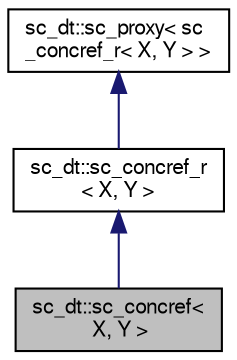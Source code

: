 digraph "sc_dt::sc_concref&lt; X, Y &gt;"
{
  edge [fontname="FreeSans",fontsize="10",labelfontname="FreeSans",labelfontsize="10"];
  node [fontname="FreeSans",fontsize="10",shape=record];
  Node3 [label="sc_dt::sc_concref\<\l X, Y \>",height=0.2,width=0.4,color="black", fillcolor="grey75", style="filled", fontcolor="black"];
  Node4 -> Node3 [dir="back",color="midnightblue",fontsize="10",style="solid",fontname="FreeSans"];
  Node4 [label="sc_dt::sc_concref_r\l\< X, Y \>",height=0.2,width=0.4,color="black", fillcolor="white", style="filled",URL="$a01412.html"];
  Node5 -> Node4 [dir="back",color="midnightblue",fontsize="10",style="solid",fontname="FreeSans"];
  Node5 [label="sc_dt::sc_proxy\< sc\l_concref_r\< X, Y \> \>",height=0.2,width=0.4,color="black", fillcolor="white", style="filled",URL="$a01444.html"];
}
